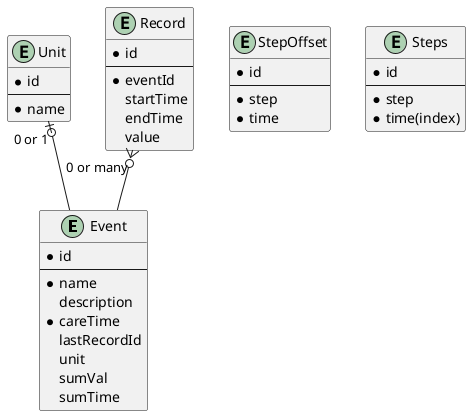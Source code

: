 @startuml
'https://plantuml.com/class-diagram

'abstract class AbstractList
'abstract AbstractCollection
'interface List
'interface Collection
'
'List <|-- AbstractList
'Collection <|-- AbstractCollection
'
'Collection <|- List
'AbstractCollection <|- AbstractList
'AbstractList <|-- ArrayList
'
'class ArrayList {
'Object[] elementData
'size()
'}
'
'enum TimeUnit {
'DAYS
'HOURS
'MINUTES
'}

entity Event{
    *id
    --
    *name
    description
    *careTime
    lastRecordId
    unit
    sumVal
    sumTime
}

entity Unit{
    *id
    --
    *name
}



entity Record{
    *id
    --
    *eventId
    startTime
    endTime
    value
}


entity StepOffset{
    *id
    --
    *step
    *time
}

entity Steps{
    *id
    --
    *step
    *time(index)
}
Unit "0 or 1" |o-- Event
Record "0 or many" }o-- Event


@enduml